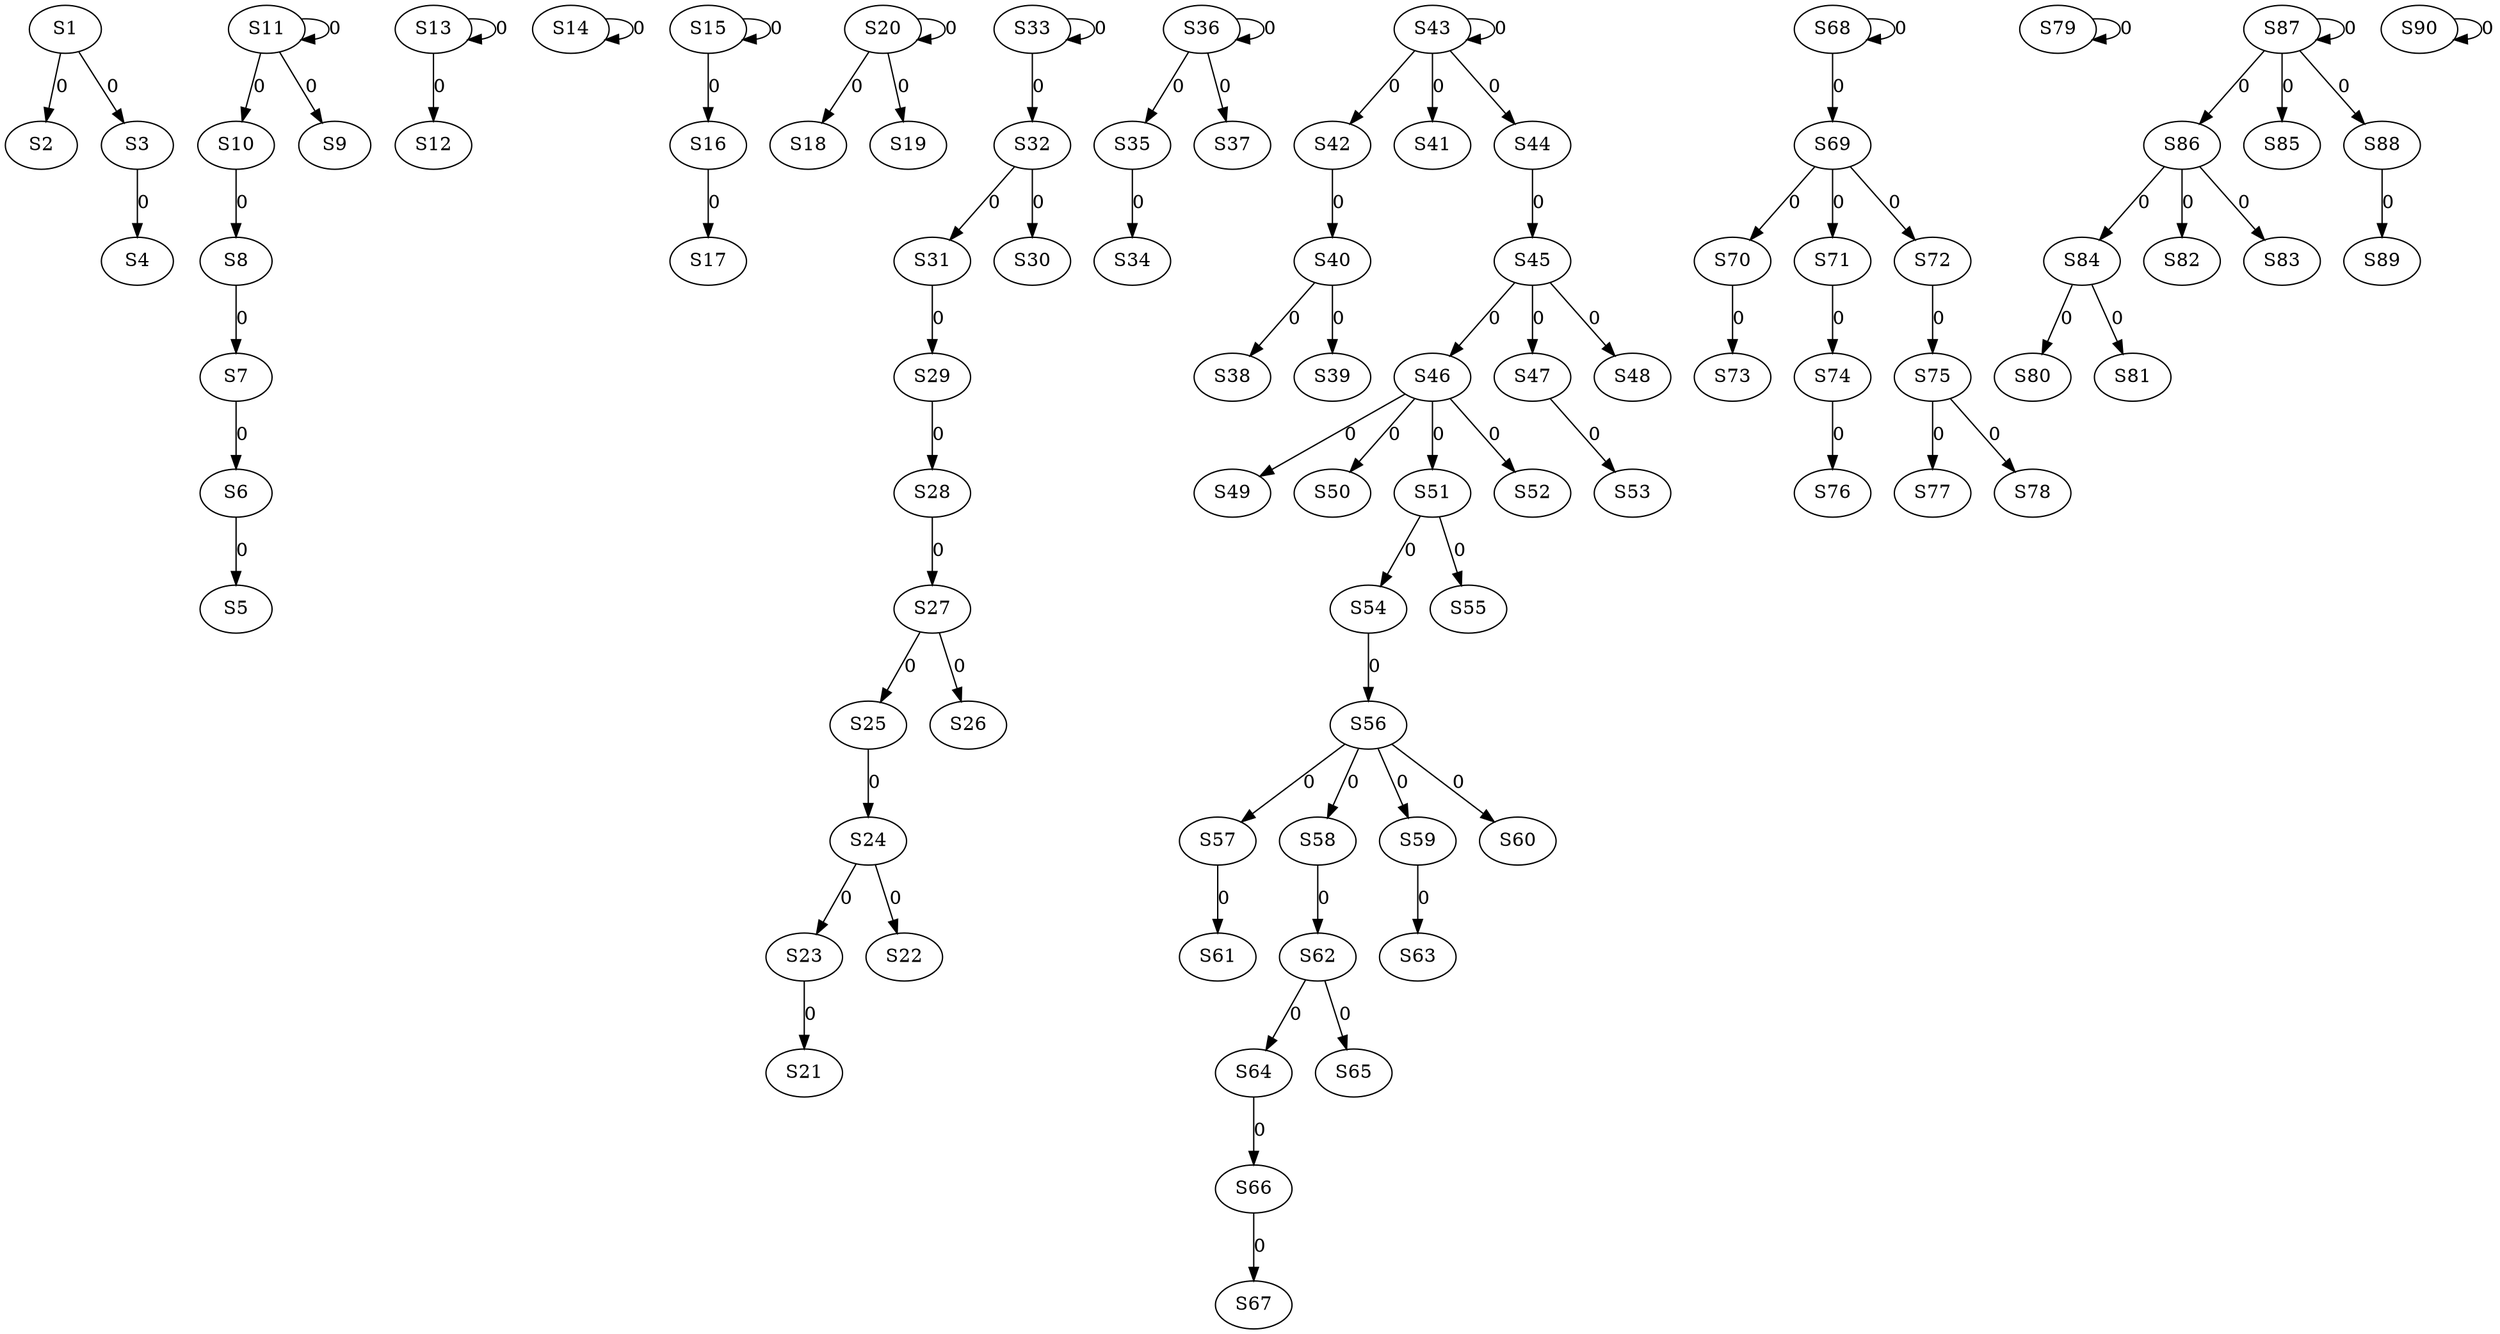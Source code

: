 strict digraph {
	S1 -> S2 [ label = 0 ];
	S1 -> S3 [ label = 0 ];
	S3 -> S4 [ label = 0 ];
	S6 -> S5 [ label = 0 ];
	S7 -> S6 [ label = 0 ];
	S8 -> S7 [ label = 0 ];
	S10 -> S8 [ label = 0 ];
	S11 -> S9 [ label = 0 ];
	S11 -> S10 [ label = 0 ];
	S11 -> S11 [ label = 0 ];
	S13 -> S12 [ label = 0 ];
	S13 -> S13 [ label = 0 ];
	S14 -> S14 [ label = 0 ];
	S15 -> S15 [ label = 0 ];
	S15 -> S16 [ label = 0 ];
	S16 -> S17 [ label = 0 ];
	S20 -> S18 [ label = 0 ];
	S20 -> S19 [ label = 0 ];
	S20 -> S20 [ label = 0 ];
	S23 -> S21 [ label = 0 ];
	S24 -> S22 [ label = 0 ];
	S24 -> S23 [ label = 0 ];
	S25 -> S24 [ label = 0 ];
	S27 -> S25 [ label = 0 ];
	S27 -> S26 [ label = 0 ];
	S28 -> S27 [ label = 0 ];
	S29 -> S28 [ label = 0 ];
	S31 -> S29 [ label = 0 ];
	S32 -> S30 [ label = 0 ];
	S32 -> S31 [ label = 0 ];
	S33 -> S32 [ label = 0 ];
	S33 -> S33 [ label = 0 ];
	S35 -> S34 [ label = 0 ];
	S36 -> S35 [ label = 0 ];
	S36 -> S36 [ label = 0 ];
	S36 -> S37 [ label = 0 ];
	S40 -> S38 [ label = 0 ];
	S40 -> S39 [ label = 0 ];
	S42 -> S40 [ label = 0 ];
	S43 -> S41 [ label = 0 ];
	S43 -> S42 [ label = 0 ];
	S43 -> S43 [ label = 0 ];
	S43 -> S44 [ label = 0 ];
	S44 -> S45 [ label = 0 ];
	S45 -> S46 [ label = 0 ];
	S45 -> S47 [ label = 0 ];
	S45 -> S48 [ label = 0 ];
	S46 -> S49 [ label = 0 ];
	S46 -> S50 [ label = 0 ];
	S46 -> S51 [ label = 0 ];
	S46 -> S52 [ label = 0 ];
	S47 -> S53 [ label = 0 ];
	S51 -> S54 [ label = 0 ];
	S51 -> S55 [ label = 0 ];
	S54 -> S56 [ label = 0 ];
	S56 -> S57 [ label = 0 ];
	S56 -> S58 [ label = 0 ];
	S56 -> S59 [ label = 0 ];
	S56 -> S60 [ label = 0 ];
	S57 -> S61 [ label = 0 ];
	S58 -> S62 [ label = 0 ];
	S59 -> S63 [ label = 0 ];
	S62 -> S64 [ label = 0 ];
	S62 -> S65 [ label = 0 ];
	S64 -> S66 [ label = 0 ];
	S66 -> S67 [ label = 0 ];
	S68 -> S68 [ label = 0 ];
	S68 -> S69 [ label = 0 ];
	S69 -> S70 [ label = 0 ];
	S69 -> S71 [ label = 0 ];
	S69 -> S72 [ label = 0 ];
	S70 -> S73 [ label = 0 ];
	S71 -> S74 [ label = 0 ];
	S72 -> S75 [ label = 0 ];
	S74 -> S76 [ label = 0 ];
	S75 -> S77 [ label = 0 ];
	S75 -> S78 [ label = 0 ];
	S79 -> S79 [ label = 0 ];
	S84 -> S80 [ label = 0 ];
	S84 -> S81 [ label = 0 ];
	S86 -> S82 [ label = 0 ];
	S86 -> S83 [ label = 0 ];
	S86 -> S84 [ label = 0 ];
	S87 -> S85 [ label = 0 ];
	S87 -> S86 [ label = 0 ];
	S87 -> S87 [ label = 0 ];
	S87 -> S88 [ label = 0 ];
	S88 -> S89 [ label = 0 ];
	S90 -> S90 [ label = 0 ];
}